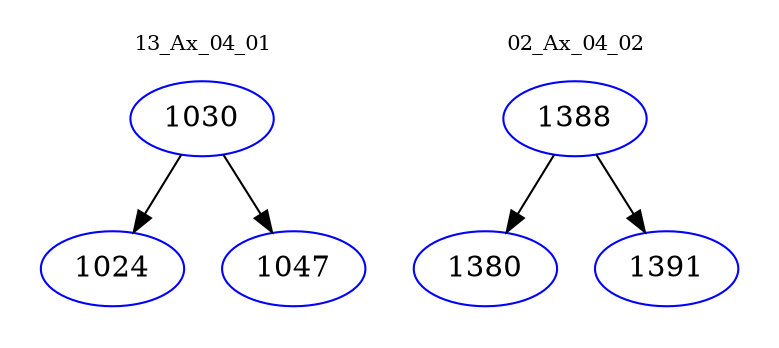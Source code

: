 digraph{
subgraph cluster_0 {
color = white
label = "13_Ax_04_01";
fontsize=10;
T0_1030 [label="1030", color="blue"]
T0_1030 -> T0_1024 [color="black"]
T0_1024 [label="1024", color="blue"]
T0_1030 -> T0_1047 [color="black"]
T0_1047 [label="1047", color="blue"]
}
subgraph cluster_1 {
color = white
label = "02_Ax_04_02";
fontsize=10;
T1_1388 [label="1388", color="blue"]
T1_1388 -> T1_1380 [color="black"]
T1_1380 [label="1380", color="blue"]
T1_1388 -> T1_1391 [color="black"]
T1_1391 [label="1391", color="blue"]
}
}
